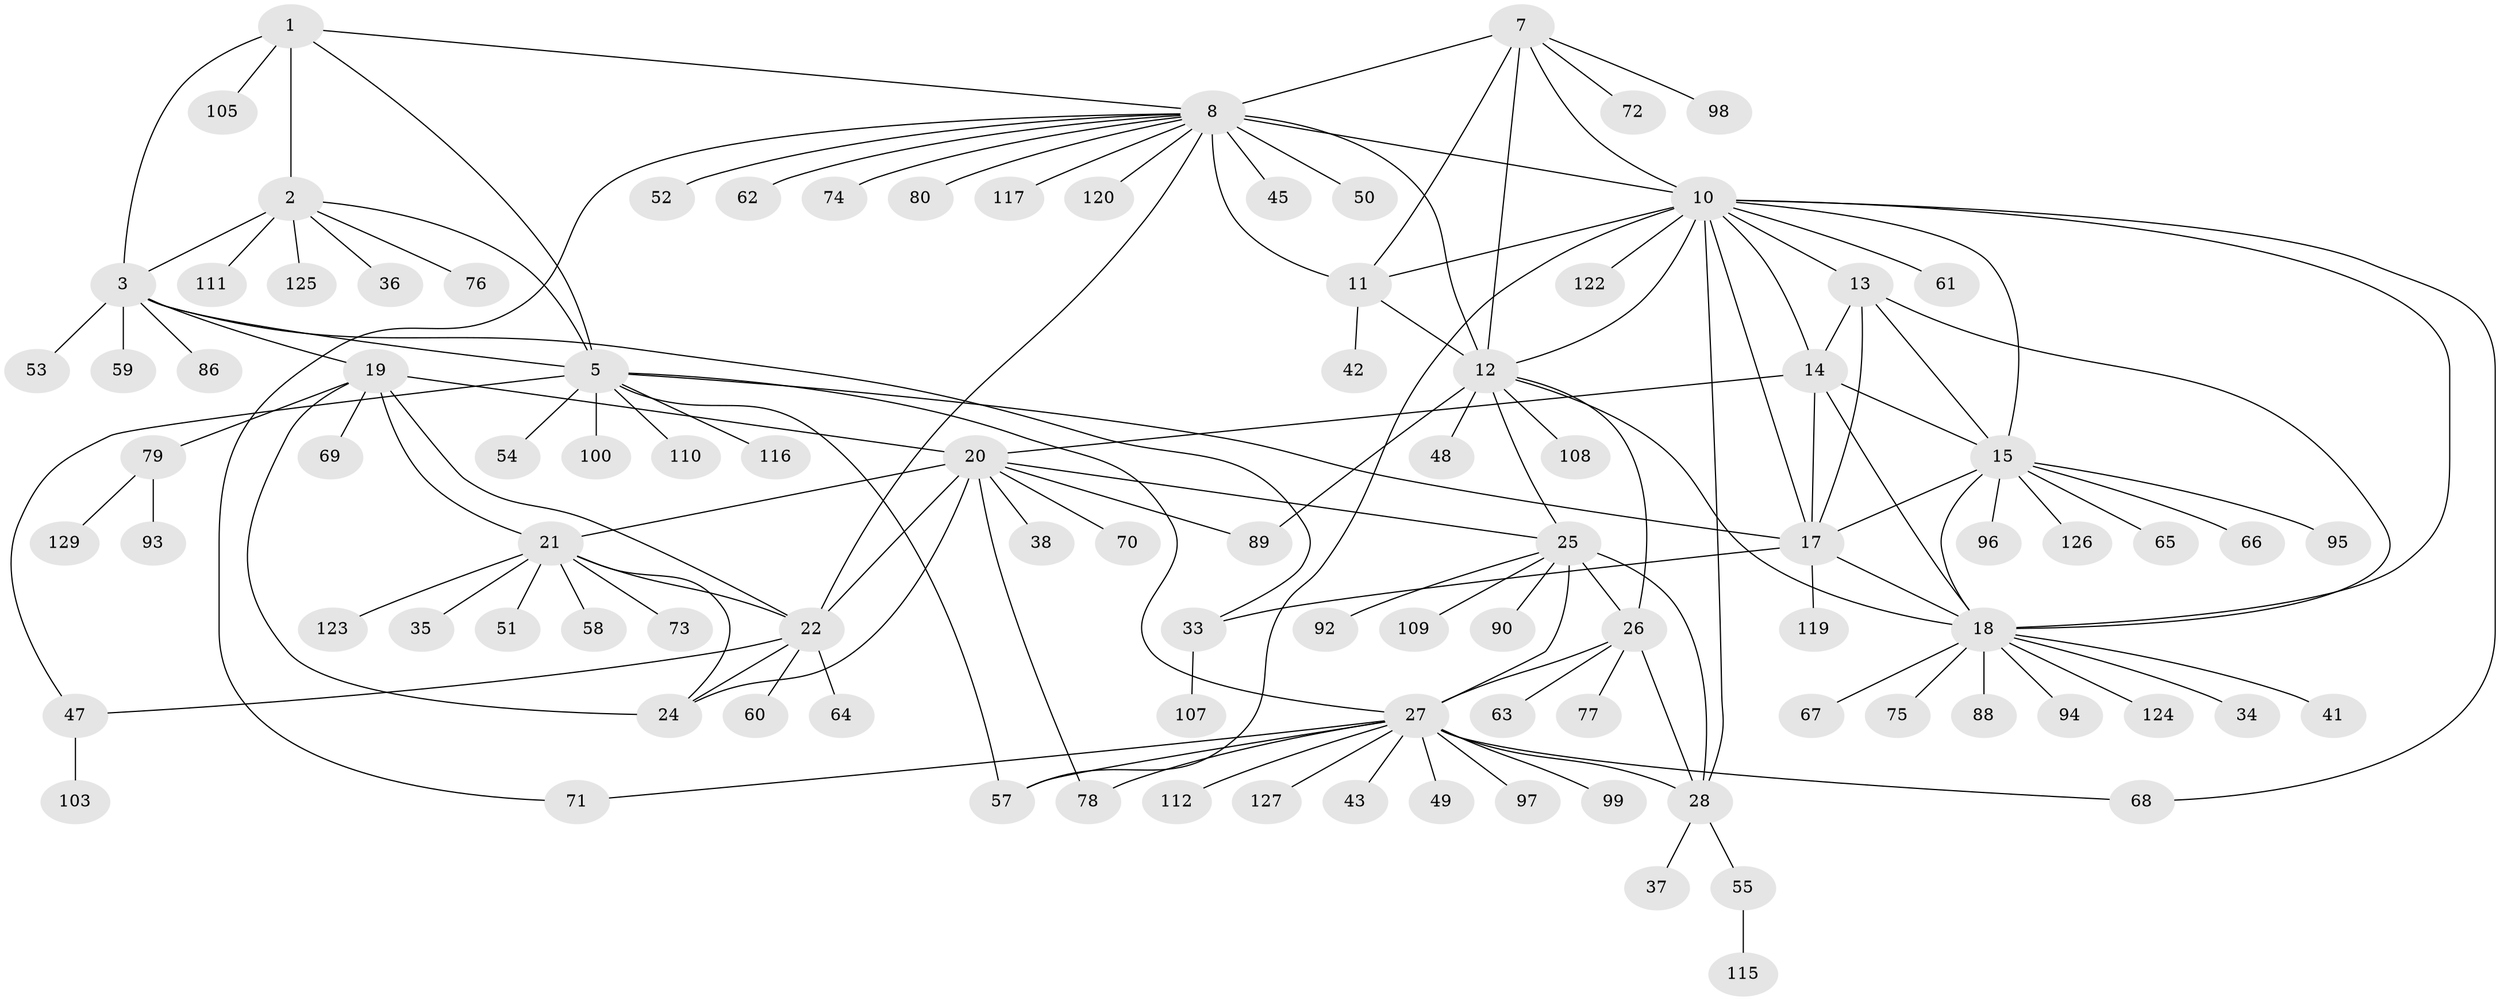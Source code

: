 // original degree distribution, {8: 0.046511627906976744, 7: 0.03875968992248062, 14: 0.007751937984496124, 10: 0.023255813953488372, 11: 0.015503875968992248, 6: 0.046511627906976744, 9: 0.031007751937984496, 13: 0.007751937984496124, 12: 0.007751937984496124, 17: 0.007751937984496124, 1: 0.6124031007751938, 3: 0.046511627906976744, 2: 0.10852713178294573}
// Generated by graph-tools (version 1.1) at 2025/42/03/06/25 10:42:10]
// undirected, 99 vertices, 142 edges
graph export_dot {
graph [start="1"]
  node [color=gray90,style=filled];
  1 [super="+46"];
  2 [super="+4"];
  3 [super="+6"];
  5 [super="+85"];
  7 [super="+32"];
  8 [super="+9"];
  10 [super="+16"];
  11;
  12 [super="+101"];
  13 [super="+31"];
  14;
  15 [super="+128"];
  17 [super="+81"];
  18 [super="+104"];
  19 [super="+44"];
  20 [super="+83"];
  21 [super="+23"];
  22 [super="+91"];
  24 [super="+56"];
  25 [super="+29"];
  26 [super="+30"];
  27 [super="+39"];
  28 [super="+40"];
  33;
  34;
  35;
  36 [super="+84"];
  37;
  38;
  41;
  42;
  43;
  45;
  47 [super="+87"];
  48 [super="+82"];
  49;
  50;
  51;
  52;
  53 [super="+121"];
  54;
  55;
  57 [super="+118"];
  58;
  59;
  60 [super="+106"];
  61;
  62;
  63;
  64;
  65;
  66;
  67;
  68 [super="+102"];
  69;
  70;
  71;
  72;
  73;
  74;
  75;
  76;
  77;
  78;
  79 [super="+113"];
  80;
  86;
  88;
  89;
  90;
  92 [super="+114"];
  93;
  94;
  95;
  96;
  97;
  98;
  99;
  100;
  103;
  105;
  107;
  108;
  109;
  110;
  111;
  112;
  115;
  116;
  117;
  119;
  120;
  122;
  123;
  124;
  125;
  126;
  127;
  129;
  1 -- 2 [weight=2];
  1 -- 3 [weight=2];
  1 -- 5;
  1 -- 8;
  1 -- 105;
  2 -- 3 [weight=4];
  2 -- 5 [weight=2];
  2 -- 36;
  2 -- 76;
  2 -- 125;
  2 -- 111;
  3 -- 5 [weight=2];
  3 -- 53;
  3 -- 59;
  3 -- 86;
  3 -- 33;
  3 -- 19;
  5 -- 17;
  5 -- 27;
  5 -- 47;
  5 -- 54;
  5 -- 57;
  5 -- 100;
  5 -- 110;
  5 -- 116;
  7 -- 8 [weight=2];
  7 -- 10;
  7 -- 11;
  7 -- 12;
  7 -- 72;
  7 -- 98;
  8 -- 10 [weight=2];
  8 -- 11 [weight=2];
  8 -- 12 [weight=2];
  8 -- 22;
  8 -- 45;
  8 -- 62;
  8 -- 71;
  8 -- 74;
  8 -- 80;
  8 -- 50;
  8 -- 52;
  8 -- 117;
  8 -- 120;
  10 -- 11;
  10 -- 12;
  10 -- 57;
  10 -- 61;
  10 -- 68;
  10 -- 13;
  10 -- 14;
  10 -- 15;
  10 -- 17;
  10 -- 18;
  10 -- 122;
  10 -- 28;
  11 -- 12;
  11 -- 42;
  12 -- 26;
  12 -- 48;
  12 -- 89;
  12 -- 108;
  12 -- 25;
  12 -- 18;
  13 -- 14;
  13 -- 15;
  13 -- 17;
  13 -- 18;
  14 -- 15;
  14 -- 17;
  14 -- 18;
  14 -- 20;
  15 -- 17;
  15 -- 18;
  15 -- 65;
  15 -- 66;
  15 -- 95;
  15 -- 96;
  15 -- 126;
  17 -- 18;
  17 -- 33;
  17 -- 119;
  18 -- 34;
  18 -- 41;
  18 -- 67;
  18 -- 75;
  18 -- 88;
  18 -- 94;
  18 -- 124;
  19 -- 20;
  19 -- 21 [weight=2];
  19 -- 22;
  19 -- 24;
  19 -- 79;
  19 -- 69;
  20 -- 21 [weight=2];
  20 -- 22;
  20 -- 24;
  20 -- 38;
  20 -- 70;
  20 -- 78;
  20 -- 89;
  20 -- 25;
  21 -- 22 [weight=2];
  21 -- 24 [weight=2];
  21 -- 51;
  21 -- 58;
  21 -- 73;
  21 -- 123;
  21 -- 35;
  22 -- 24;
  22 -- 60;
  22 -- 64;
  22 -- 47;
  25 -- 26 [weight=4];
  25 -- 27 [weight=2];
  25 -- 28 [weight=2];
  25 -- 90;
  25 -- 109;
  25 -- 92;
  26 -- 27 [weight=2];
  26 -- 28 [weight=2];
  26 -- 77;
  26 -- 63;
  27 -- 28;
  27 -- 43;
  27 -- 49;
  27 -- 68;
  27 -- 71;
  27 -- 78;
  27 -- 97;
  27 -- 99;
  27 -- 112;
  27 -- 127;
  27 -- 57;
  28 -- 37;
  28 -- 55;
  33 -- 107;
  47 -- 103;
  55 -- 115;
  79 -- 93;
  79 -- 129;
}
